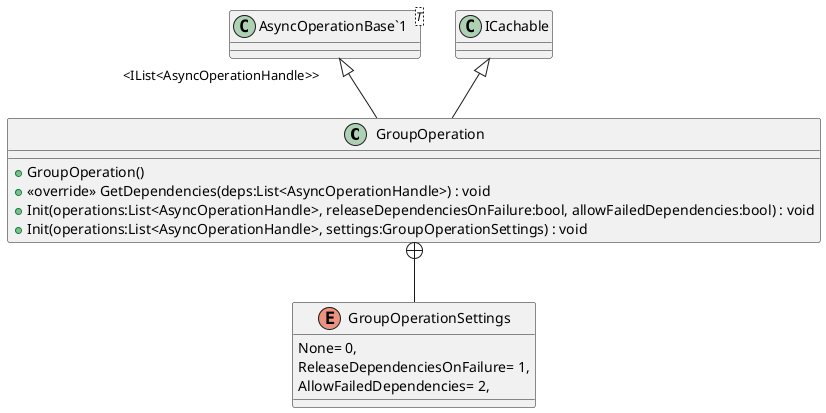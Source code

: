 @startuml
class GroupOperation {
    + GroupOperation()
    + <<override>> GetDependencies(deps:List<AsyncOperationHandle>) : void
    + Init(operations:List<AsyncOperationHandle>, releaseDependenciesOnFailure:bool, allowFailedDependencies:bool) : void
    + Init(operations:List<AsyncOperationHandle>, settings:GroupOperationSettings) : void
}
class "AsyncOperationBase`1"<T> {
}
enum GroupOperationSettings {
    None= 0,
    ReleaseDependenciesOnFailure= 1,
    AllowFailedDependencies= 2,
}
"AsyncOperationBase`1" "<IList<AsyncOperationHandle>>" <|-- GroupOperation
ICachable <|-- GroupOperation
GroupOperation +-- GroupOperationSettings
@enduml

